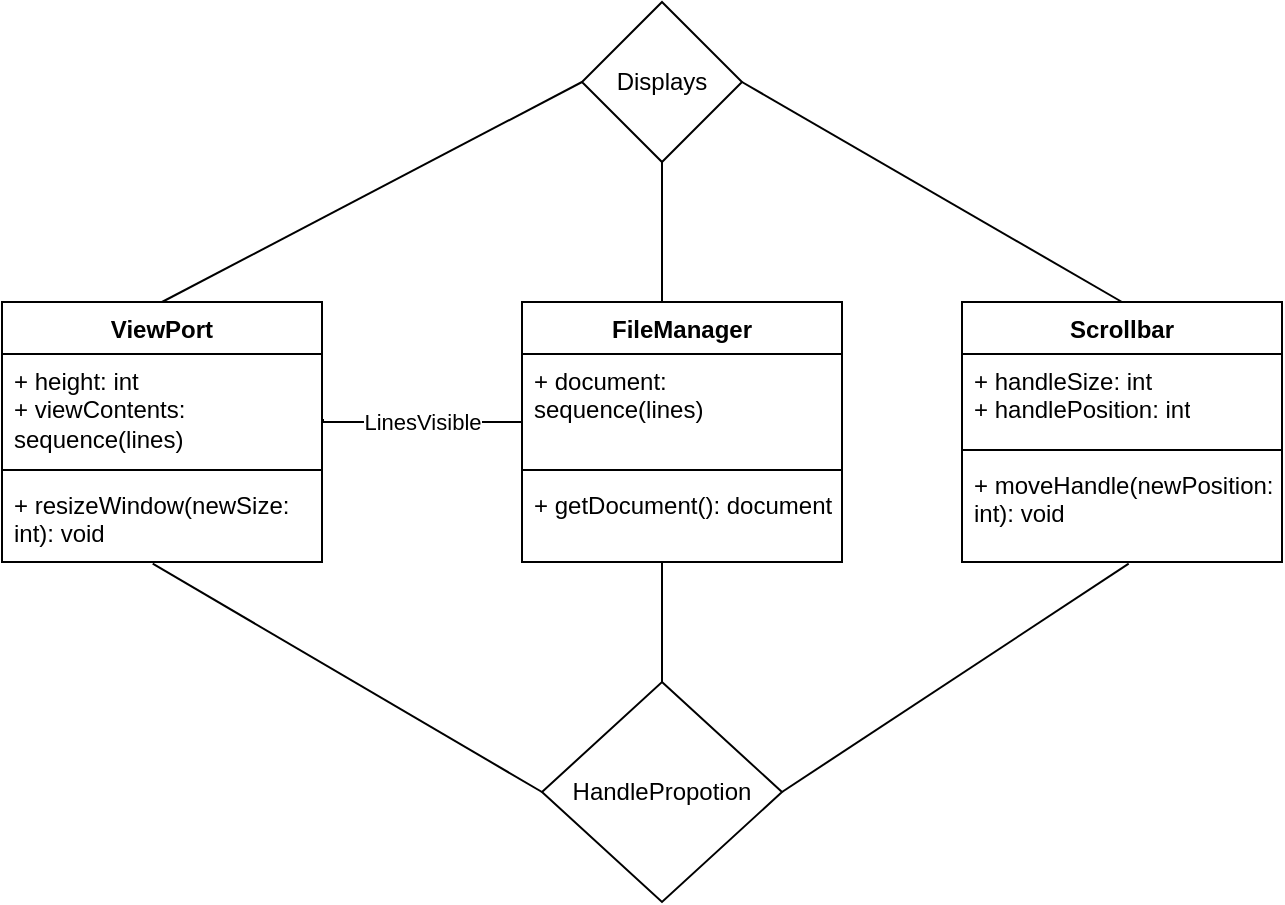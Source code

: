 <mxfile version="24.2.9" type="github">
  <diagram name="Страница — 1" id="iMYMq26gpkYDiqYdSqlq">
    <mxGraphModel dx="1606" dy="454" grid="1" gridSize="10" guides="1" tooltips="1" connect="1" arrows="1" fold="1" page="1" pageScale="1" pageWidth="827" pageHeight="1169" math="0" shadow="0">
      <root>
        <mxCell id="0" />
        <mxCell id="1" parent="0" />
        <mxCell id="kc2JjEC_WGHE4UPm-4xV-28" style="rounded=0;orthogonalLoop=1;jettySize=auto;html=1;exitX=0.5;exitY=0;exitDx=0;exitDy=0;entryX=0;entryY=0.5;entryDx=0;entryDy=0;strokeColor=default;endArrow=none;endFill=0;" edge="1" parent="1" source="F9cp-ckPQGMp3854Mki3-8" target="kc2JjEC_WGHE4UPm-4xV-5">
          <mxGeometry relative="1" as="geometry" />
        </mxCell>
        <mxCell id="F9cp-ckPQGMp3854Mki3-8" value="ViewPort" style="swimlane;fontStyle=1;align=center;verticalAlign=top;childLayout=stackLayout;horizontal=1;startSize=26;horizontalStack=0;resizeParent=1;resizeParentMax=0;resizeLast=0;collapsible=1;marginBottom=0;whiteSpace=wrap;html=1;" parent="1" vertex="1">
          <mxGeometry x="-10" y="310" width="160" height="130" as="geometry">
            <mxRectangle x="70" y="310" width="90" height="30" as="alternateBounds" />
          </mxGeometry>
        </mxCell>
        <mxCell id="F9cp-ckPQGMp3854Mki3-9" value="&lt;div&gt;+ height: int&lt;/div&gt;&lt;div&gt;+ viewContents: sequence(lines)&lt;br&gt;&lt;/div&gt;" style="text;strokeColor=none;fillColor=none;align=left;verticalAlign=top;spacingLeft=4;spacingRight=4;overflow=hidden;rotatable=0;points=[[0,0.5],[1,0.5]];portConstraint=eastwest;whiteSpace=wrap;html=1;" parent="F9cp-ckPQGMp3854Mki3-8" vertex="1">
          <mxGeometry y="26" width="160" height="54" as="geometry" />
        </mxCell>
        <mxCell id="F9cp-ckPQGMp3854Mki3-10" value="" style="line;strokeWidth=1;fillColor=none;align=left;verticalAlign=middle;spacingTop=-1;spacingLeft=3;spacingRight=3;rotatable=0;labelPosition=right;points=[];portConstraint=eastwest;strokeColor=inherit;" parent="F9cp-ckPQGMp3854Mki3-8" vertex="1">
          <mxGeometry y="80" width="160" height="8" as="geometry" />
        </mxCell>
        <mxCell id="F9cp-ckPQGMp3854Mki3-11" value="+ resizeWindow(newSize: int): void" style="text;strokeColor=none;fillColor=none;align=left;verticalAlign=top;spacingLeft=4;spacingRight=4;overflow=hidden;rotatable=0;points=[[0,0.5],[1,0.5]];portConstraint=eastwest;whiteSpace=wrap;html=1;" parent="F9cp-ckPQGMp3854Mki3-8" vertex="1">
          <mxGeometry y="88" width="160" height="42" as="geometry" />
        </mxCell>
        <mxCell id="F9cp-ckPQGMp3854Mki3-16" value="FileManager" style="swimlane;fontStyle=1;align=center;verticalAlign=top;childLayout=stackLayout;horizontal=1;startSize=26;horizontalStack=0;resizeParent=1;resizeParentMax=0;resizeLast=0;collapsible=1;marginBottom=0;whiteSpace=wrap;html=1;" parent="1" vertex="1">
          <mxGeometry x="250" y="310" width="160" height="130" as="geometry">
            <mxRectangle x="70" y="310" width="90" height="30" as="alternateBounds" />
          </mxGeometry>
        </mxCell>
        <mxCell id="F9cp-ckPQGMp3854Mki3-17" value="+ document: sequence(lines)" style="text;strokeColor=none;fillColor=none;align=left;verticalAlign=top;spacingLeft=4;spacingRight=4;overflow=hidden;rotatable=0;points=[[0,0.5],[1,0.5]];portConstraint=eastwest;whiteSpace=wrap;html=1;" parent="F9cp-ckPQGMp3854Mki3-16" vertex="1">
          <mxGeometry y="26" width="160" height="54" as="geometry" />
        </mxCell>
        <mxCell id="F9cp-ckPQGMp3854Mki3-18" value="" style="line;strokeWidth=1;fillColor=none;align=left;verticalAlign=middle;spacingTop=-1;spacingLeft=3;spacingRight=3;rotatable=0;labelPosition=right;points=[];portConstraint=eastwest;strokeColor=inherit;" parent="F9cp-ckPQGMp3854Mki3-16" vertex="1">
          <mxGeometry y="80" width="160" height="8" as="geometry" />
        </mxCell>
        <mxCell id="F9cp-ckPQGMp3854Mki3-19" value="+ getDocument(): document" style="text;strokeColor=none;fillColor=none;align=left;verticalAlign=top;spacingLeft=4;spacingRight=4;overflow=hidden;rotatable=0;points=[[0,0.5],[1,0.5]];portConstraint=eastwest;whiteSpace=wrap;html=1;" parent="F9cp-ckPQGMp3854Mki3-16" vertex="1">
          <mxGeometry y="88" width="160" height="42" as="geometry" />
        </mxCell>
        <mxCell id="kc2JjEC_WGHE4UPm-4xV-5" value="Displays" style="rhombus;whiteSpace=wrap;html=1;" vertex="1" parent="1">
          <mxGeometry x="280" y="160" width="80" height="80" as="geometry" />
        </mxCell>
        <mxCell id="kc2JjEC_WGHE4UPm-4xV-16" value="HandlePropotion" style="rhombus;whiteSpace=wrap;html=1;" vertex="1" parent="1">
          <mxGeometry x="260" y="500" width="120" height="110" as="geometry" />
        </mxCell>
        <mxCell id="kc2JjEC_WGHE4UPm-4xV-17" value="" style="endArrow=none;html=1;edgeStyle=orthogonalEdgeStyle;rounded=0;exitX=0;exitY=0.63;exitDx=0;exitDy=0;exitPerimeter=0;" edge="1" parent="1" source="F9cp-ckPQGMp3854Mki3-17">
          <mxGeometry relative="1" as="geometry">
            <mxPoint x="240" y="364.66" as="sourcePoint" />
            <mxPoint x="151" y="369" as="targetPoint" />
            <Array as="points">
              <mxPoint x="150" y="370" />
              <mxPoint x="150" y="369" />
              <mxPoint x="151" y="369" />
            </Array>
          </mxGeometry>
        </mxCell>
        <mxCell id="kc2JjEC_WGHE4UPm-4xV-23" value="LinesVisible" style="edgeLabel;html=1;align=center;verticalAlign=middle;resizable=0;points=[];" vertex="1" connectable="0" parent="kc2JjEC_WGHE4UPm-4xV-17">
          <mxGeometry x="0.34" y="-1" relative="1" as="geometry">
            <mxPoint x="18" y="1" as="offset" />
          </mxGeometry>
        </mxCell>
        <mxCell id="kc2JjEC_WGHE4UPm-4xV-18" value="Scrollbar" style="swimlane;fontStyle=1;align=center;verticalAlign=top;childLayout=stackLayout;horizontal=1;startSize=26;horizontalStack=0;resizeParent=1;resizeParentMax=0;resizeLast=0;collapsible=1;marginBottom=0;whiteSpace=wrap;html=1;" vertex="1" parent="1">
          <mxGeometry x="470" y="310" width="160" height="130" as="geometry">
            <mxRectangle x="70" y="310" width="90" height="30" as="alternateBounds" />
          </mxGeometry>
        </mxCell>
        <mxCell id="kc2JjEC_WGHE4UPm-4xV-19" value="&lt;div&gt;+ handleSize: int&lt;/div&gt;&lt;div&gt;+ handlePosition: int&lt;br&gt;&lt;/div&gt;" style="text;strokeColor=none;fillColor=none;align=left;verticalAlign=top;spacingLeft=4;spacingRight=4;overflow=hidden;rotatable=0;points=[[0,0.5],[1,0.5]];portConstraint=eastwest;whiteSpace=wrap;html=1;" vertex="1" parent="kc2JjEC_WGHE4UPm-4xV-18">
          <mxGeometry y="26" width="160" height="44" as="geometry" />
        </mxCell>
        <mxCell id="kc2JjEC_WGHE4UPm-4xV-20" value="" style="line;strokeWidth=1;fillColor=none;align=left;verticalAlign=middle;spacingTop=-1;spacingLeft=3;spacingRight=3;rotatable=0;labelPosition=right;points=[];portConstraint=eastwest;strokeColor=inherit;" vertex="1" parent="kc2JjEC_WGHE4UPm-4xV-18">
          <mxGeometry y="70" width="160" height="8" as="geometry" />
        </mxCell>
        <mxCell id="kc2JjEC_WGHE4UPm-4xV-21" value="+ moveHandle(newPosition: int): void" style="text;strokeColor=none;fillColor=none;align=left;verticalAlign=top;spacingLeft=4;spacingRight=4;overflow=hidden;rotatable=0;points=[[0,0.5],[1,0.5]];portConstraint=eastwest;whiteSpace=wrap;html=1;" vertex="1" parent="kc2JjEC_WGHE4UPm-4xV-18">
          <mxGeometry y="78" width="160" height="52" as="geometry" />
        </mxCell>
        <mxCell id="kc2JjEC_WGHE4UPm-4xV-30" style="rounded=0;orthogonalLoop=1;jettySize=auto;html=1;exitX=0.5;exitY=0;exitDx=0;exitDy=0;entryX=1;entryY=0.5;entryDx=0;entryDy=0;strokeColor=default;endArrow=none;endFill=0;" edge="1" parent="1" source="kc2JjEC_WGHE4UPm-4xV-18" target="kc2JjEC_WGHE4UPm-4xV-5">
          <mxGeometry relative="1" as="geometry">
            <mxPoint x="80" y="320" as="sourcePoint" />
            <mxPoint x="290" y="210" as="targetPoint" />
          </mxGeometry>
        </mxCell>
        <mxCell id="kc2JjEC_WGHE4UPm-4xV-31" style="rounded=0;orthogonalLoop=1;jettySize=auto;html=1;entryX=0.5;entryY=1;entryDx=0;entryDy=0;strokeColor=default;endArrow=none;endFill=0;" edge="1" parent="1" target="kc2JjEC_WGHE4UPm-4xV-5">
          <mxGeometry relative="1" as="geometry">
            <mxPoint x="320" y="310" as="sourcePoint" />
            <mxPoint x="300" y="220" as="targetPoint" />
          </mxGeometry>
        </mxCell>
        <mxCell id="kc2JjEC_WGHE4UPm-4xV-32" style="rounded=0;orthogonalLoop=1;jettySize=auto;html=1;exitX=0.471;exitY=1.02;exitDx=0;exitDy=0;entryX=0;entryY=0.5;entryDx=0;entryDy=0;strokeColor=default;endArrow=none;endFill=0;exitPerimeter=0;" edge="1" parent="1" source="F9cp-ckPQGMp3854Mki3-11" target="kc2JjEC_WGHE4UPm-4xV-16">
          <mxGeometry relative="1" as="geometry">
            <mxPoint x="100" y="340" as="sourcePoint" />
            <mxPoint x="310" y="230" as="targetPoint" />
          </mxGeometry>
        </mxCell>
        <mxCell id="kc2JjEC_WGHE4UPm-4xV-33" style="rounded=0;orthogonalLoop=1;jettySize=auto;html=1;exitX=0.5;exitY=0;exitDx=0;exitDy=0;strokeColor=default;endArrow=none;endFill=0;" edge="1" parent="1" source="kc2JjEC_WGHE4UPm-4xV-16">
          <mxGeometry relative="1" as="geometry">
            <mxPoint x="110" y="350" as="sourcePoint" />
            <mxPoint x="320" y="440" as="targetPoint" />
          </mxGeometry>
        </mxCell>
        <mxCell id="kc2JjEC_WGHE4UPm-4xV-34" style="rounded=0;orthogonalLoop=1;jettySize=auto;html=1;exitX=1;exitY=0.5;exitDx=0;exitDy=0;entryX=0.521;entryY=1.016;entryDx=0;entryDy=0;strokeColor=default;endArrow=none;endFill=0;entryPerimeter=0;" edge="1" parent="1" source="kc2JjEC_WGHE4UPm-4xV-16" target="kc2JjEC_WGHE4UPm-4xV-21">
          <mxGeometry relative="1" as="geometry">
            <mxPoint x="120" y="360" as="sourcePoint" />
            <mxPoint x="330" y="250" as="targetPoint" />
          </mxGeometry>
        </mxCell>
      </root>
    </mxGraphModel>
  </diagram>
</mxfile>

